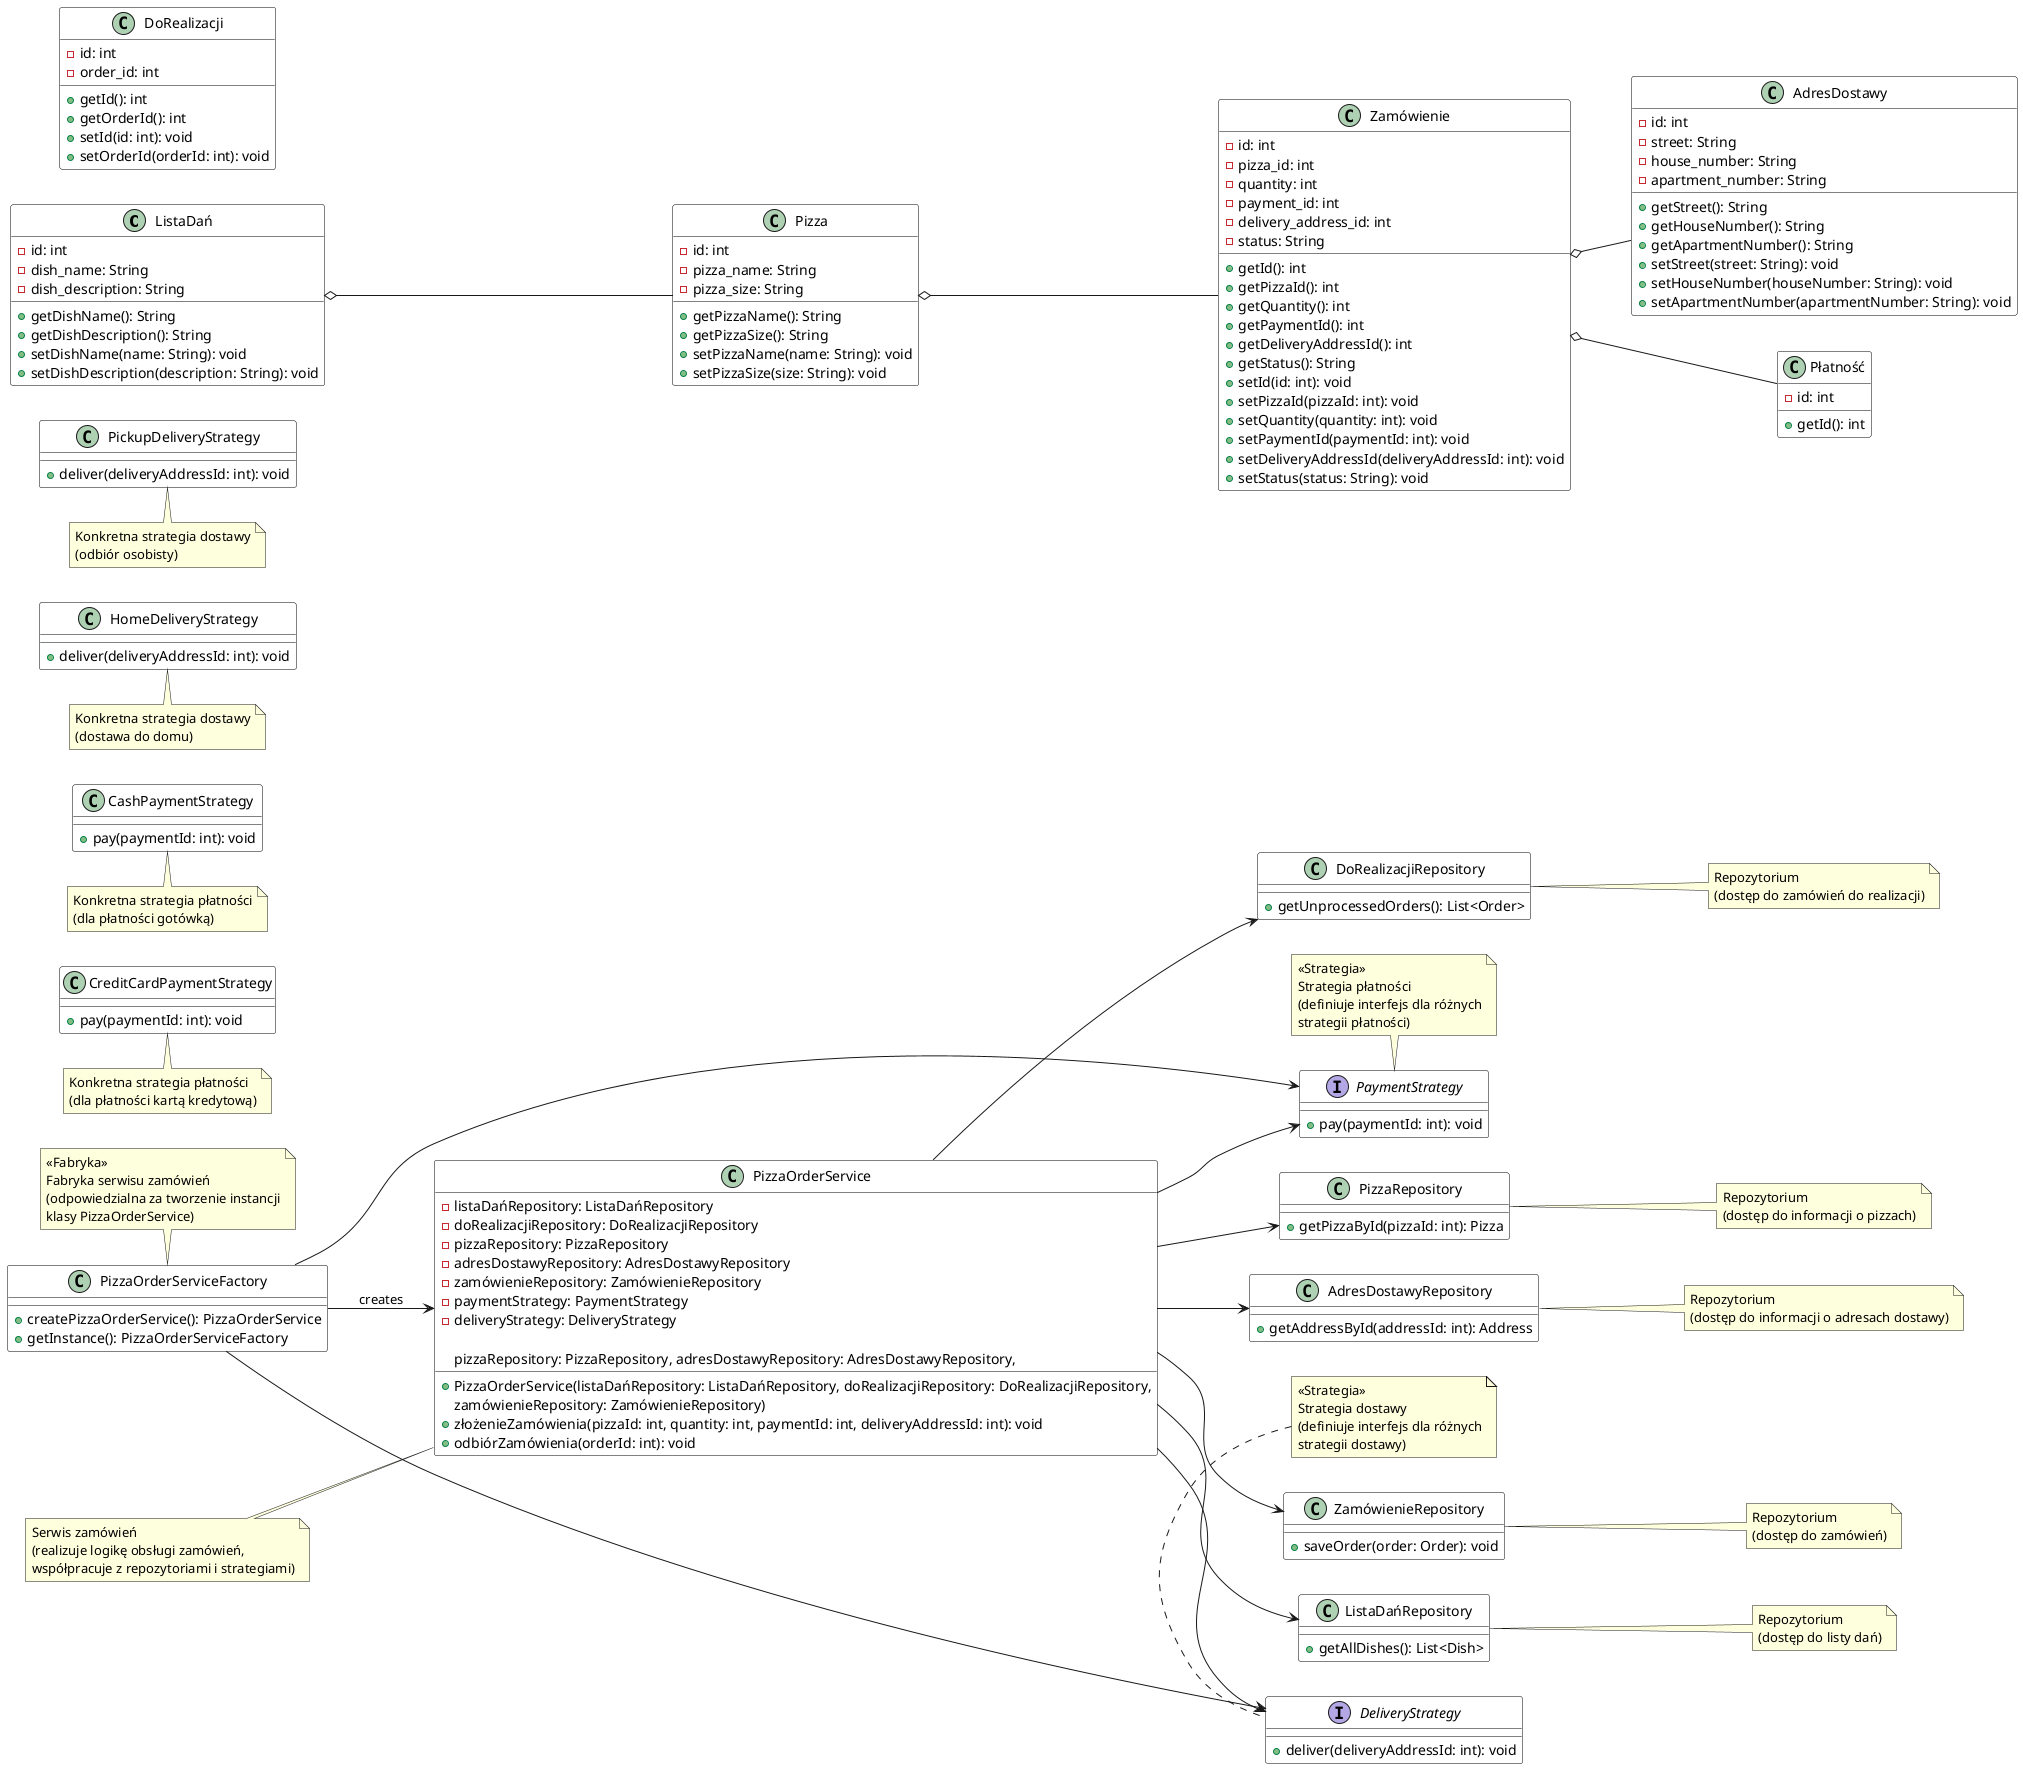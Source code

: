@startuml
class ListaDań {
  -id: int
  -dish_name: String
  -dish_description: String
  +getDishName(): String
  +getDishDescription(): String
  +setDishName(name: String): void
  +setDishDescription(description: String): void
}

class DoRealizacji {
  -id: int
  -order_id: int
  +getId(): int
  +getOrderId(): int
  +setId(id: int): void
  +setOrderId(orderId: int): void
}

class Pizza {
  -id: int
  -pizza_name: String
  -pizza_size: String
  +getPizzaName(): String
  +getPizzaSize(): String
  +setPizzaName(name: String): void
  +setPizzaSize(size: String): void
}

class AdresDostawy {
  -id: int
  -street: String
  -house_number: String
  -apartment_number: String
  +getStreet(): String
  +getHouseNumber(): String
  +getApartmentNumber(): String
  +setStreet(street: String): void
  +setHouseNumber(houseNumber: String): void
  +setApartmentNumber(apartmentNumber: String): void
}

class Zamówienie {
  -id: int
  -pizza_id: int
  -quantity: int
  -payment_id: int
  -delivery_address_id: int
  -status: String
  +getId(): int
  +getPizzaId(): int
  +getQuantity(): int
  +getPaymentId(): int
  +getDeliveryAddressId(): int
  +getStatus(): String
  +setId(id: int): void
  +setPizzaId(pizzaId: int): void
  +setQuantity(quantity: int): void
  +setPaymentId(paymentId: int): void
  +setDeliveryAddressId(deliveryAddressId: int): void
  +setStatus(status: String): void
}

class Płatność {
  -id: int
  +getId(): int
}

ListaDań o-- Pizza
Pizza o-- Zamówienie
Zamówienie o-- AdresDostawy
Zamówienie o-- Płatność

skinparam class {
    BackgroundColor White
    BorderColor Black
}

left to right direction

class PizzaOrderService {
  - listaDańRepository: ListaDańRepository
  - doRealizacjiRepository: DoRealizacjiRepository
  - pizzaRepository: PizzaRepository
  - adresDostawyRepository: AdresDostawyRepository
  - zamówienieRepository: ZamówienieRepository
  - paymentStrategy: PaymentStrategy
  - deliveryStrategy: DeliveryStrategy

  + PizzaOrderService(listaDańRepository: ListaDańRepository, doRealizacjiRepository: DoRealizacjiRepository,
                      pizzaRepository: PizzaRepository, adresDostawyRepository: AdresDostawyRepository,
                      zamówienieRepository: ZamówienieRepository)
  + złożenieZamówienia(pizzaId: int, quantity: int, paymentId: int, deliveryAddressId: int): void
  + odbiórZamówienia(orderId: int): void
}

class PizzaOrderServiceFactory {
  + createPizzaOrderService(): PizzaOrderService
}

class ListaDańRepository {
  + getAllDishes(): List<Dish>
}

class DoRealizacjiRepository {
  + getUnprocessedOrders(): List<Order>
}

class PizzaRepository {
  + getPizzaById(pizzaId: int): Pizza
}

class AdresDostawyRepository {
  + getAddressById(addressId: int): Address
}

class ZamówienieRepository {
  + saveOrder(order: Order): void
}

class PizzaOrderServiceFactory {
  + getInstance(): PizzaOrderServiceFactory
}

interface PaymentStrategy {
  + pay(paymentId: int): void
}

class CreditCardPaymentStrategy {
  + pay(paymentId: int): void
}

class CashPaymentStrategy {
  + pay(paymentId: int): void
}

interface DeliveryStrategy {
  + deliver(deliveryAddressId: int): void
}

class HomeDeliveryStrategy {
  + deliver(deliveryAddressId: int): void
}

class PickupDeliveryStrategy {
  + deliver(deliveryAddressId: int): void
}

PizzaOrderServiceFactory --> PizzaOrderService: creates

PizzaOrderService --> ListaDańRepository
PizzaOrderService --> DoRealizacjiRepository
PizzaOrderService --> PizzaRepository
PizzaOrderService --> AdresDostawyRepository
PizzaOrderService --> ZamówienieRepository

PizzaOrderServiceFactory --> PaymentStrategy
PizzaOrderServiceFactory --> DeliveryStrategy

PizzaOrderService --> PaymentStrategy
PizzaOrderService --> DeliveryStrategy

note top of PizzaOrderServiceFactory: <<Fabryka>>\nFabryka serwisu zamówień\n(odpowiedzialna za tworzenie instancji\nklasy PizzaOrderService)
note top of PaymentStrategy: <<Strategia>>\nStrategia płatności\n(definiuje interfejs dla różnych\nstrategii płatności)
note top of DeliveryStrategy: <<Strategia>>\nStrategia dostawy\n(definiuje interfejs dla różnych\nstrategii dostawy)
note left of PizzaOrderService: Serwis zamówień\n(realizuje logikę obsługi zamówień,\nwspółpracuje z repozytoriami i strategiami)

note bottom of CreditCardPaymentStrategy: Konkretna strategia płatności\n(dla płatności kartą kredytową)
note bottom of CashPaymentStrategy: Konkretna strategia płatności\n(dla płatności gotówką)
note bottom of HomeDeliveryStrategy: Konkretna strategia dostawy\n(dostawa do domu)
note bottom of PickupDeliveryStrategy: Konkretna strategia dostawy\n(odbiór osobisty)

note right of ListaDańRepository: Repozytorium\n(dostęp do listy dań)
note right of DoRealizacjiRepository: Repozytorium\n(dostęp do zamówień do realizacji)
note right of PizzaRepository: Repozytorium\n(dostęp do informacji o pizzach)
note right of AdresDostawyRepository: Repozytorium\n(dostęp do informacji o adresach dostawy)
note right of ZamówienieRepository: Repozytorium\n(dostęp do zamówień)

@enduml



